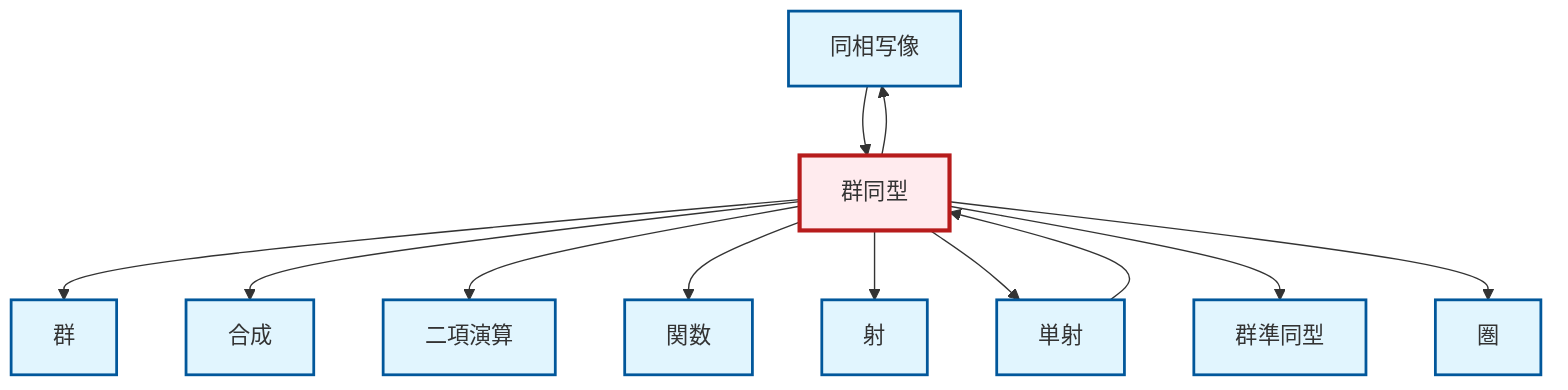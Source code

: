 graph TD
    classDef definition fill:#e1f5fe,stroke:#01579b,stroke-width:2px
    classDef theorem fill:#f3e5f5,stroke:#4a148c,stroke-width:2px
    classDef axiom fill:#fff3e0,stroke:#e65100,stroke-width:2px
    classDef example fill:#e8f5e9,stroke:#1b5e20,stroke-width:2px
    classDef current fill:#ffebee,stroke:#b71c1c,stroke-width:3px
    def-homeomorphism["同相写像"]:::definition
    def-homomorphism["群準同型"]:::definition
    def-binary-operation["二項演算"]:::definition
    def-monomorphism["単射"]:::definition
    def-category["圏"]:::definition
    def-isomorphism["群同型"]:::definition
    def-morphism["射"]:::definition
    def-group["群"]:::definition
    def-composition["合成"]:::definition
    def-function["関数"]:::definition
    def-isomorphism --> def-group
    def-isomorphism --> def-homeomorphism
    def-homeomorphism --> def-isomorphism
    def-isomorphism --> def-composition
    def-isomorphism --> def-binary-operation
    def-isomorphism --> def-function
    def-isomorphism --> def-morphism
    def-isomorphism --> def-monomorphism
    def-isomorphism --> def-homomorphism
    def-monomorphism --> def-isomorphism
    def-isomorphism --> def-category
    class def-isomorphism current